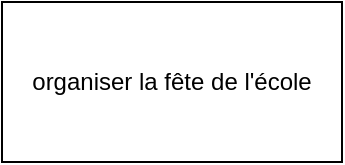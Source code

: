 <mxfile version="24.7.14">
  <diagram name="Page-1" id="z2y8UhdyuLHkQ6Cp_Rr-">
    <mxGraphModel dx="1434" dy="721" grid="1" gridSize="10" guides="1" tooltips="1" connect="1" arrows="1" fold="1" page="1" pageScale="1" pageWidth="827" pageHeight="1169" math="0" shadow="0">
      <root>
        <mxCell id="0" />
        <mxCell id="1" parent="0" />
        <mxCell id="OBkY2kfPxW0D6PysHh5G-2" value="organiser la fête de l&#39;école" style="rounded=0;whiteSpace=wrap;html=1;" parent="1" vertex="1">
          <mxGeometry x="330" y="90" width="170" height="80" as="geometry" />
        </mxCell>
      </root>
    </mxGraphModel>
  </diagram>
</mxfile>
